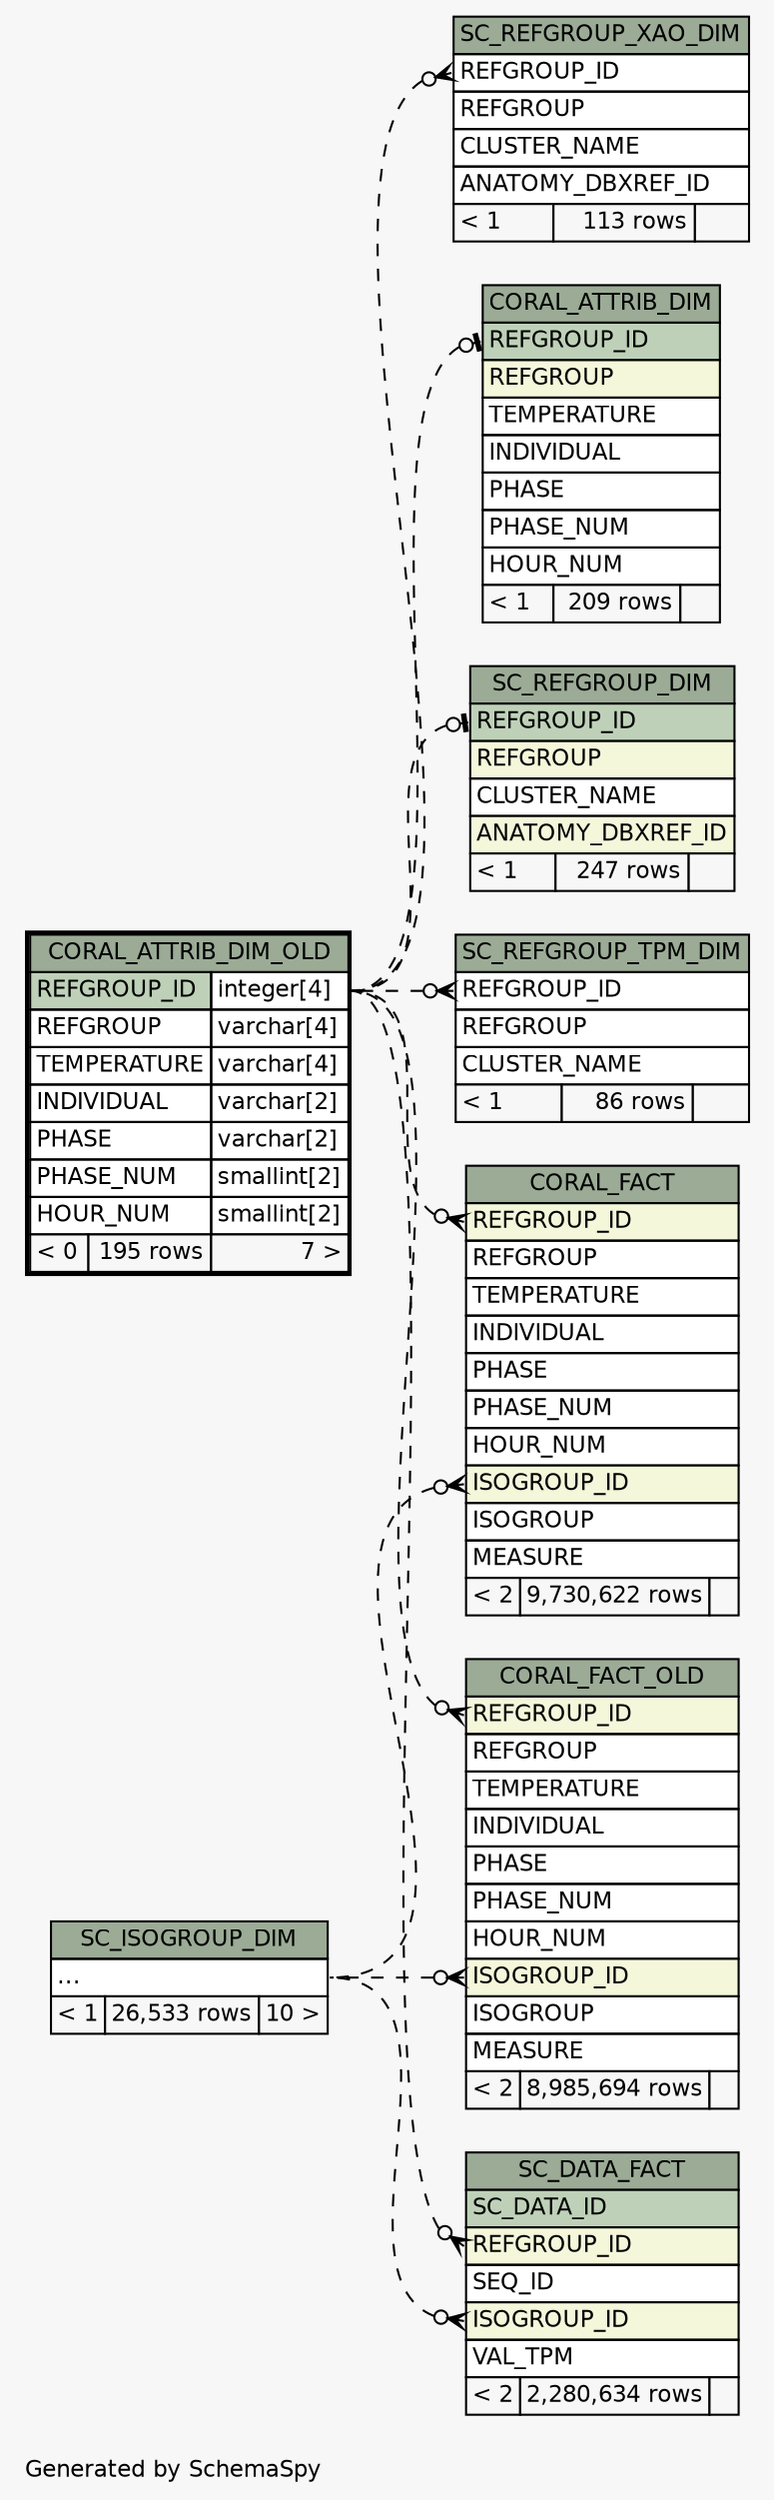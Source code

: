 // dot 2.38.0 on Windows 10 10.0
// SchemaSpy rev Unknown
digraph "impliedTwoDegreesRelationshipsDiagram" {
  graph [
    rankdir="RL"
    bgcolor="#f7f7f7"
    label="\nGenerated by SchemaSpy"
    labeljust="l"
    nodesep="0.18"
    ranksep="0.46"
    fontname="Helvetica"
    fontsize="11"
  ];
  node [
    fontname="Helvetica"
    fontsize="11"
    shape="plaintext"
  ];
  edge [
    arrowsize="0.8"
  ];
  "CORAL_ATTRIB_DIM":"REFGROUP_ID":w -> "CORAL_ATTRIB_DIM_OLD":"REFGROUP_ID.type":e [arrowhead=none dir=back arrowtail=teeodot style=dashed];
  "CORAL_FACT":"ISOGROUP_ID":w -> "SC_ISOGROUP_DIM":"elipses":e [arrowhead=none dir=back arrowtail=crowodot style=dashed];
  "CORAL_FACT":"REFGROUP_ID":w -> "CORAL_ATTRIB_DIM_OLD":"REFGROUP_ID.type":e [arrowhead=none dir=back arrowtail=crowodot style=dashed];
  "CORAL_FACT_OLD":"ISOGROUP_ID":w -> "SC_ISOGROUP_DIM":"elipses":e [arrowhead=none dir=back arrowtail=crowodot style=dashed];
  "CORAL_FACT_OLD":"REFGROUP_ID":w -> "CORAL_ATTRIB_DIM_OLD":"REFGROUP_ID.type":e [arrowhead=none dir=back arrowtail=crowodot style=dashed];
  "SC_DATA_FACT":"ISOGROUP_ID":w -> "SC_ISOGROUP_DIM":"elipses":e [arrowhead=none dir=back arrowtail=crowodot style=dashed];
  "SC_DATA_FACT":"REFGROUP_ID":w -> "CORAL_ATTRIB_DIM_OLD":"REFGROUP_ID.type":e [arrowhead=none dir=back arrowtail=crowodot style=dashed];
  "SC_REFGROUP_DIM":"REFGROUP_ID":w -> "CORAL_ATTRIB_DIM_OLD":"REFGROUP_ID.type":e [arrowhead=none dir=back arrowtail=teeodot style=dashed];
  "SC_REFGROUP_TPM_DIM":"REFGROUP_ID":w -> "CORAL_ATTRIB_DIM_OLD":"REFGROUP_ID.type":e [arrowhead=none dir=back arrowtail=crowodot style=dashed];
  "SC_REFGROUP_XAO_DIM":"REFGROUP_ID":w -> "CORAL_ATTRIB_DIM_OLD":"REFGROUP_ID.type":e [arrowhead=none dir=back arrowtail=crowodot style=dashed];
  "CORAL_ATTRIB_DIM" [
    label=<
    <TABLE BORDER="0" CELLBORDER="1" CELLSPACING="0" BGCOLOR="#ffffff">
      <TR><TD COLSPAN="3" BGCOLOR="#9bab96" ALIGN="CENTER">CORAL_ATTRIB_DIM</TD></TR>
      <TR><TD PORT="REFGROUP_ID" COLSPAN="3" BGCOLOR="#bed1b8" ALIGN="LEFT">REFGROUP_ID</TD></TR>
      <TR><TD PORT="REFGROUP" COLSPAN="3" BGCOLOR="#f4f7da" ALIGN="LEFT">REFGROUP</TD></TR>
      <TR><TD PORT="TEMPERATURE" COLSPAN="3" ALIGN="LEFT">TEMPERATURE</TD></TR>
      <TR><TD PORT="INDIVIDUAL" COLSPAN="3" ALIGN="LEFT">INDIVIDUAL</TD></TR>
      <TR><TD PORT="PHASE" COLSPAN="3" ALIGN="LEFT">PHASE</TD></TR>
      <TR><TD PORT="PHASE_NUM" COLSPAN="3" ALIGN="LEFT">PHASE_NUM</TD></TR>
      <TR><TD PORT="HOUR_NUM" COLSPAN="3" ALIGN="LEFT">HOUR_NUM</TD></TR>
      <TR><TD ALIGN="LEFT" BGCOLOR="#f7f7f7">&lt; 1</TD><TD ALIGN="RIGHT" BGCOLOR="#f7f7f7">209 rows</TD><TD ALIGN="RIGHT" BGCOLOR="#f7f7f7">  </TD></TR>
    </TABLE>>
    URL="CORAL_ATTRIB_DIM.html"
    tooltip="CORAL_ATTRIB_DIM"
  ];
  "CORAL_ATTRIB_DIM_OLD" [
    label=<
    <TABLE BORDER="2" CELLBORDER="1" CELLSPACING="0" BGCOLOR="#ffffff">
      <TR><TD COLSPAN="3" BGCOLOR="#9bab96" ALIGN="CENTER">CORAL_ATTRIB_DIM_OLD</TD></TR>
      <TR><TD PORT="REFGROUP_ID" COLSPAN="2" BGCOLOR="#bed1b8" ALIGN="LEFT">REFGROUP_ID</TD><TD PORT="REFGROUP_ID.type" ALIGN="LEFT">integer[4]</TD></TR>
      <TR><TD PORT="REFGROUP" COLSPAN="2" ALIGN="LEFT">REFGROUP</TD><TD PORT="REFGROUP.type" ALIGN="LEFT">varchar[4]</TD></TR>
      <TR><TD PORT="TEMPERATURE" COLSPAN="2" ALIGN="LEFT">TEMPERATURE</TD><TD PORT="TEMPERATURE.type" ALIGN="LEFT">varchar[4]</TD></TR>
      <TR><TD PORT="INDIVIDUAL" COLSPAN="2" ALIGN="LEFT">INDIVIDUAL</TD><TD PORT="INDIVIDUAL.type" ALIGN="LEFT">varchar[2]</TD></TR>
      <TR><TD PORT="PHASE" COLSPAN="2" ALIGN="LEFT">PHASE</TD><TD PORT="PHASE.type" ALIGN="LEFT">varchar[2]</TD></TR>
      <TR><TD PORT="PHASE_NUM" COLSPAN="2" ALIGN="LEFT">PHASE_NUM</TD><TD PORT="PHASE_NUM.type" ALIGN="LEFT">smallint[2]</TD></TR>
      <TR><TD PORT="HOUR_NUM" COLSPAN="2" ALIGN="LEFT">HOUR_NUM</TD><TD PORT="HOUR_NUM.type" ALIGN="LEFT">smallint[2]</TD></TR>
      <TR><TD ALIGN="LEFT" BGCOLOR="#f7f7f7">&lt; 0</TD><TD ALIGN="RIGHT" BGCOLOR="#f7f7f7">195 rows</TD><TD ALIGN="RIGHT" BGCOLOR="#f7f7f7">7 &gt;</TD></TR>
    </TABLE>>
    URL="CORAL_ATTRIB_DIM_OLD.html"
    tooltip="CORAL_ATTRIB_DIM_OLD"
  ];
  "CORAL_FACT" [
    label=<
    <TABLE BORDER="0" CELLBORDER="1" CELLSPACING="0" BGCOLOR="#ffffff">
      <TR><TD COLSPAN="3" BGCOLOR="#9bab96" ALIGN="CENTER">CORAL_FACT</TD></TR>
      <TR><TD PORT="REFGROUP_ID" COLSPAN="3" BGCOLOR="#f4f7da" ALIGN="LEFT">REFGROUP_ID</TD></TR>
      <TR><TD PORT="REFGROUP" COLSPAN="3" ALIGN="LEFT">REFGROUP</TD></TR>
      <TR><TD PORT="TEMPERATURE" COLSPAN="3" ALIGN="LEFT">TEMPERATURE</TD></TR>
      <TR><TD PORT="INDIVIDUAL" COLSPAN="3" ALIGN="LEFT">INDIVIDUAL</TD></TR>
      <TR><TD PORT="PHASE" COLSPAN="3" ALIGN="LEFT">PHASE</TD></TR>
      <TR><TD PORT="PHASE_NUM" COLSPAN="3" ALIGN="LEFT">PHASE_NUM</TD></TR>
      <TR><TD PORT="HOUR_NUM" COLSPAN="3" ALIGN="LEFT">HOUR_NUM</TD></TR>
      <TR><TD PORT="ISOGROUP_ID" COLSPAN="3" BGCOLOR="#f4f7da" ALIGN="LEFT">ISOGROUP_ID</TD></TR>
      <TR><TD PORT="ISOGROUP" COLSPAN="3" ALIGN="LEFT">ISOGROUP</TD></TR>
      <TR><TD PORT="MEASURE" COLSPAN="3" ALIGN="LEFT">MEASURE</TD></TR>
      <TR><TD ALIGN="LEFT" BGCOLOR="#f7f7f7">&lt; 2</TD><TD ALIGN="RIGHT" BGCOLOR="#f7f7f7">9,730,622 rows</TD><TD ALIGN="RIGHT" BGCOLOR="#f7f7f7">  </TD></TR>
    </TABLE>>
    URL="CORAL_FACT.html"
    tooltip="CORAL_FACT"
  ];
  "CORAL_FACT_OLD" [
    label=<
    <TABLE BORDER="0" CELLBORDER="1" CELLSPACING="0" BGCOLOR="#ffffff">
      <TR><TD COLSPAN="3" BGCOLOR="#9bab96" ALIGN="CENTER">CORAL_FACT_OLD</TD></TR>
      <TR><TD PORT="REFGROUP_ID" COLSPAN="3" BGCOLOR="#f4f7da" ALIGN="LEFT">REFGROUP_ID</TD></TR>
      <TR><TD PORT="REFGROUP" COLSPAN="3" ALIGN="LEFT">REFGROUP</TD></TR>
      <TR><TD PORT="TEMPERATURE" COLSPAN="3" ALIGN="LEFT">TEMPERATURE</TD></TR>
      <TR><TD PORT="INDIVIDUAL" COLSPAN="3" ALIGN="LEFT">INDIVIDUAL</TD></TR>
      <TR><TD PORT="PHASE" COLSPAN="3" ALIGN="LEFT">PHASE</TD></TR>
      <TR><TD PORT="PHASE_NUM" COLSPAN="3" ALIGN="LEFT">PHASE_NUM</TD></TR>
      <TR><TD PORT="HOUR_NUM" COLSPAN="3" ALIGN="LEFT">HOUR_NUM</TD></TR>
      <TR><TD PORT="ISOGROUP_ID" COLSPAN="3" BGCOLOR="#f4f7da" ALIGN="LEFT">ISOGROUP_ID</TD></TR>
      <TR><TD PORT="ISOGROUP" COLSPAN="3" ALIGN="LEFT">ISOGROUP</TD></TR>
      <TR><TD PORT="MEASURE" COLSPAN="3" ALIGN="LEFT">MEASURE</TD></TR>
      <TR><TD ALIGN="LEFT" BGCOLOR="#f7f7f7">&lt; 2</TD><TD ALIGN="RIGHT" BGCOLOR="#f7f7f7">8,985,694 rows</TD><TD ALIGN="RIGHT" BGCOLOR="#f7f7f7">  </TD></TR>
    </TABLE>>
    URL="CORAL_FACT_OLD.html"
    tooltip="CORAL_FACT_OLD"
  ];
  "SC_DATA_FACT" [
    label=<
    <TABLE BORDER="0" CELLBORDER="1" CELLSPACING="0" BGCOLOR="#ffffff">
      <TR><TD COLSPAN="3" BGCOLOR="#9bab96" ALIGN="CENTER">SC_DATA_FACT</TD></TR>
      <TR><TD PORT="SC_DATA_ID" COLSPAN="3" BGCOLOR="#bed1b8" ALIGN="LEFT">SC_DATA_ID</TD></TR>
      <TR><TD PORT="REFGROUP_ID" COLSPAN="3" BGCOLOR="#f4f7da" ALIGN="LEFT">REFGROUP_ID</TD></TR>
      <TR><TD PORT="SEQ_ID" COLSPAN="3" ALIGN="LEFT">SEQ_ID</TD></TR>
      <TR><TD PORT="ISOGROUP_ID" COLSPAN="3" BGCOLOR="#f4f7da" ALIGN="LEFT">ISOGROUP_ID</TD></TR>
      <TR><TD PORT="VAL_TPM" COLSPAN="3" ALIGN="LEFT">VAL_TPM</TD></TR>
      <TR><TD ALIGN="LEFT" BGCOLOR="#f7f7f7">&lt; 2</TD><TD ALIGN="RIGHT" BGCOLOR="#f7f7f7">2,280,634 rows</TD><TD ALIGN="RIGHT" BGCOLOR="#f7f7f7">  </TD></TR>
    </TABLE>>
    URL="SC_DATA_FACT.html"
    tooltip="SC_DATA_FACT"
  ];
  "SC_ISOGROUP_DIM" [
    label=<
    <TABLE BORDER="0" CELLBORDER="1" CELLSPACING="0" BGCOLOR="#ffffff">
      <TR><TD COLSPAN="3" BGCOLOR="#9bab96" ALIGN="CENTER">SC_ISOGROUP_DIM</TD></TR>
      <TR><TD PORT="elipses" COLSPAN="3" ALIGN="LEFT">...</TD></TR>
      <TR><TD ALIGN="LEFT" BGCOLOR="#f7f7f7">&lt; 1</TD><TD ALIGN="RIGHT" BGCOLOR="#f7f7f7">26,533 rows</TD><TD ALIGN="RIGHT" BGCOLOR="#f7f7f7">10 &gt;</TD></TR>
    </TABLE>>
    URL="SC_ISOGROUP_DIM.html"
    tooltip="SC_ISOGROUP_DIM"
  ];
  "SC_REFGROUP_DIM" [
    label=<
    <TABLE BORDER="0" CELLBORDER="1" CELLSPACING="0" BGCOLOR="#ffffff">
      <TR><TD COLSPAN="3" BGCOLOR="#9bab96" ALIGN="CENTER">SC_REFGROUP_DIM</TD></TR>
      <TR><TD PORT="REFGROUP_ID" COLSPAN="3" BGCOLOR="#bed1b8" ALIGN="LEFT">REFGROUP_ID</TD></TR>
      <TR><TD PORT="REFGROUP" COLSPAN="3" BGCOLOR="#f4f7da" ALIGN="LEFT">REFGROUP</TD></TR>
      <TR><TD PORT="CLUSTER_NAME" COLSPAN="3" ALIGN="LEFT">CLUSTER_NAME</TD></TR>
      <TR><TD PORT="ANATOMY_DBXREF_ID" COLSPAN="3" BGCOLOR="#f4f7da" ALIGN="LEFT">ANATOMY_DBXREF_ID</TD></TR>
      <TR><TD ALIGN="LEFT" BGCOLOR="#f7f7f7">&lt; 1</TD><TD ALIGN="RIGHT" BGCOLOR="#f7f7f7">247 rows</TD><TD ALIGN="RIGHT" BGCOLOR="#f7f7f7">  </TD></TR>
    </TABLE>>
    URL="SC_REFGROUP_DIM.html"
    tooltip="SC_REFGROUP_DIM"
  ];
  "SC_REFGROUP_TPM_DIM" [
    label=<
    <TABLE BORDER="0" CELLBORDER="1" CELLSPACING="0" BGCOLOR="#ffffff">
      <TR><TD COLSPAN="3" BGCOLOR="#9bab96" ALIGN="CENTER">SC_REFGROUP_TPM_DIM</TD></TR>
      <TR><TD PORT="REFGROUP_ID" COLSPAN="3" ALIGN="LEFT">REFGROUP_ID</TD></TR>
      <TR><TD PORT="REFGROUP" COLSPAN="3" ALIGN="LEFT">REFGROUP</TD></TR>
      <TR><TD PORT="CLUSTER_NAME" COLSPAN="3" ALIGN="LEFT">CLUSTER_NAME</TD></TR>
      <TR><TD ALIGN="LEFT" BGCOLOR="#f7f7f7">&lt; 1</TD><TD ALIGN="RIGHT" BGCOLOR="#f7f7f7">86 rows</TD><TD ALIGN="RIGHT" BGCOLOR="#f7f7f7">  </TD></TR>
    </TABLE>>
    URL="SC_REFGROUP_TPM_DIM.html"
    tooltip="SC_REFGROUP_TPM_DIM"
  ];
  "SC_REFGROUP_XAO_DIM" [
    label=<
    <TABLE BORDER="0" CELLBORDER="1" CELLSPACING="0" BGCOLOR="#ffffff">
      <TR><TD COLSPAN="3" BGCOLOR="#9bab96" ALIGN="CENTER">SC_REFGROUP_XAO_DIM</TD></TR>
      <TR><TD PORT="REFGROUP_ID" COLSPAN="3" ALIGN="LEFT">REFGROUP_ID</TD></TR>
      <TR><TD PORT="REFGROUP" COLSPAN="3" ALIGN="LEFT">REFGROUP</TD></TR>
      <TR><TD PORT="CLUSTER_NAME" COLSPAN="3" ALIGN="LEFT">CLUSTER_NAME</TD></TR>
      <TR><TD PORT="ANATOMY_DBXREF_ID" COLSPAN="3" ALIGN="LEFT">ANATOMY_DBXREF_ID</TD></TR>
      <TR><TD ALIGN="LEFT" BGCOLOR="#f7f7f7">&lt; 1</TD><TD ALIGN="RIGHT" BGCOLOR="#f7f7f7">113 rows</TD><TD ALIGN="RIGHT" BGCOLOR="#f7f7f7">  </TD></TR>
    </TABLE>>
    URL="SC_REFGROUP_XAO_DIM.html"
    tooltip="SC_REFGROUP_XAO_DIM"
  ];
}
